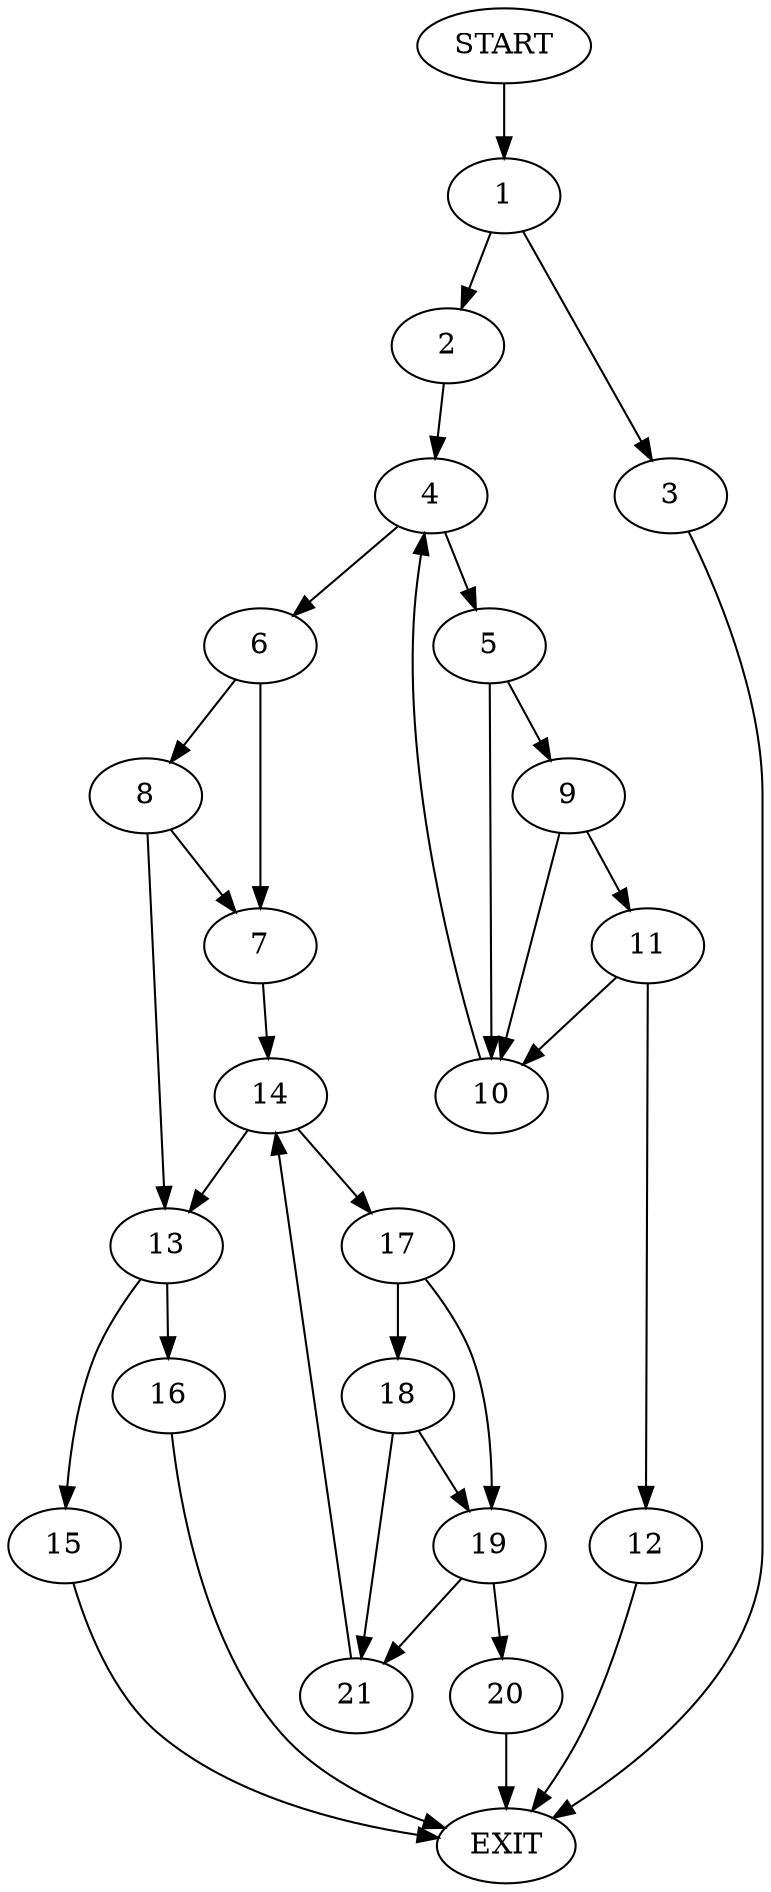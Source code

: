 digraph {
0 [label="START"]
22 [label="EXIT"]
0 -> 1
1 -> 2
1 -> 3
2 -> 4
3 -> 22
4 -> 5
4 -> 6
6 -> 7
6 -> 8
5 -> 9
5 -> 10
10 -> 4
9 -> 11
9 -> 10
11 -> 12
11 -> 10
12 -> 22
8 -> 13
8 -> 7
7 -> 14
13 -> 15
13 -> 16
14 -> 17
14 -> 13
17 -> 18
17 -> 19
19 -> 20
19 -> 21
18 -> 19
18 -> 21
21 -> 14
20 -> 22
15 -> 22
16 -> 22
}
